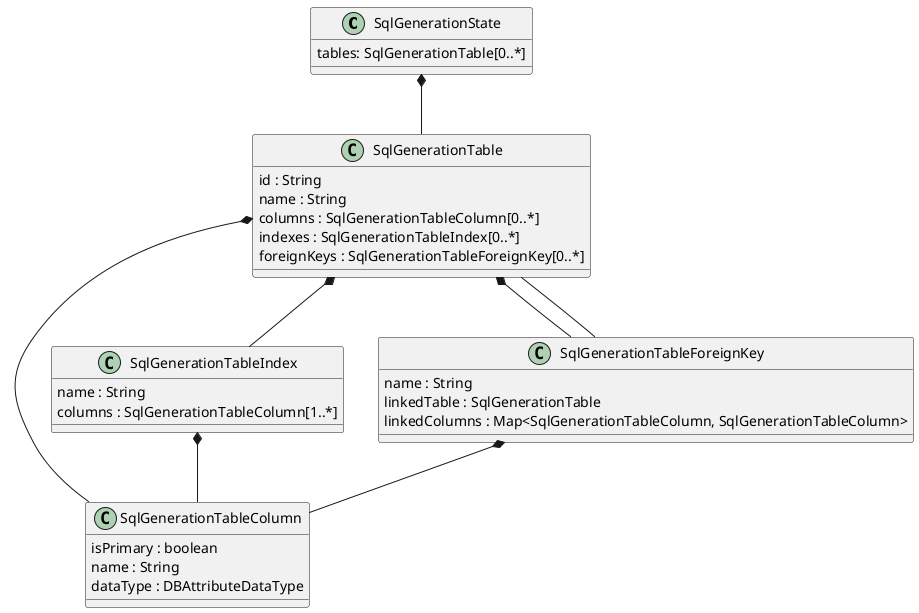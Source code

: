 @startuml
class SqlGenerationState {
    tables: SqlGenerationTable[0..*]
}

SqlGenerationState *-- SqlGenerationTable

class SqlGenerationTable {
    id : String
    name : String
    columns : SqlGenerationTableColumn[0..*]
    indexes : SqlGenerationTableIndex[0..*]
    foreignKeys : SqlGenerationTableForeignKey[0..*]
}

SqlGenerationTable *-- SqlGenerationTableColumn
SqlGenerationTableIndex *-- SqlGenerationTableColumn
SqlGenerationTableForeignKey *-- SqlGenerationTableColumn
SqlGenerationTable *-- SqlGenerationTableIndex
SqlGenerationTable *-- SqlGenerationTableForeignKey
SqlGenerationTableForeignKey -- SqlGenerationTable

class SqlGenerationTableColumn {
    isPrimary : boolean
    name : String
    dataType : DBAttributeDataType
}

class SqlGenerationTableIndex {
    name : String
    columns : SqlGenerationTableColumn[1..*]
}

class SqlGenerationTableForeignKey {
    name : String
    linkedTable : SqlGenerationTable
    linkedColumns : Map<SqlGenerationTableColumn, SqlGenerationTableColumn>
}

@enduml